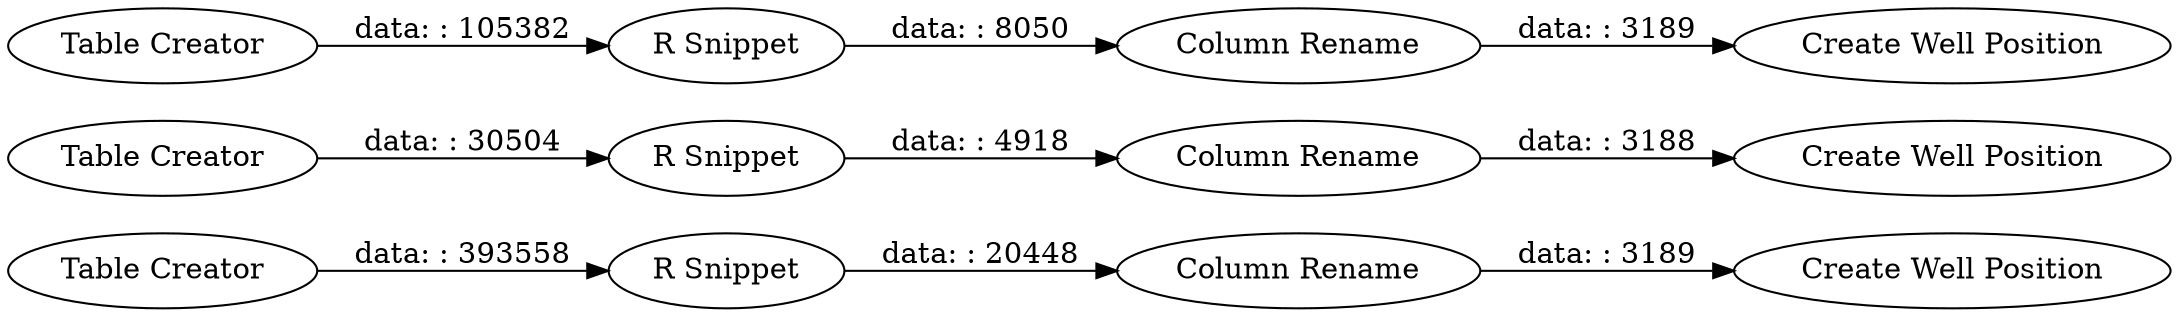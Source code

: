 digraph {
	"617532398297506755_5" [label="Table Creator"]
	"617532398297506755_16" [label="Column Rename"]
	"617532398297506755_13" [label="Column Rename"]
	"617532398297506755_18" [label="Table Creator"]
	"617532398297506755_4" [label="R Snippet"]
	"617532398297506755_14" [label="R Snippet"]
	"617532398297506755_17" [label="Table Creator"]
	"617532398297506755_12" [label="Create Well Position"]
	"617532398297506755_7" [label="Create Well Position"]
	"617532398297506755_11" [label="R Snippet"]
	"617532398297506755_8" [label="Column Rename"]
	"617532398297506755_15" [label="Create Well Position"]
	"617532398297506755_14" -> "617532398297506755_16" [label="data: : 4918"]
	"617532398297506755_8" -> "617532398297506755_7" [label="data: : 3189"]
	"617532398297506755_5" -> "617532398297506755_4" [label="data: : 393558"]
	"617532398297506755_11" -> "617532398297506755_13" [label="data: : 8050"]
	"617532398297506755_18" -> "617532398297506755_14" [label="data: : 30504"]
	"617532398297506755_17" -> "617532398297506755_11" [label="data: : 105382"]
	"617532398297506755_16" -> "617532398297506755_15" [label="data: : 3188"]
	"617532398297506755_13" -> "617532398297506755_12" [label="data: : 3189"]
	"617532398297506755_4" -> "617532398297506755_8" [label="data: : 20448"]
	rankdir=LR
}
